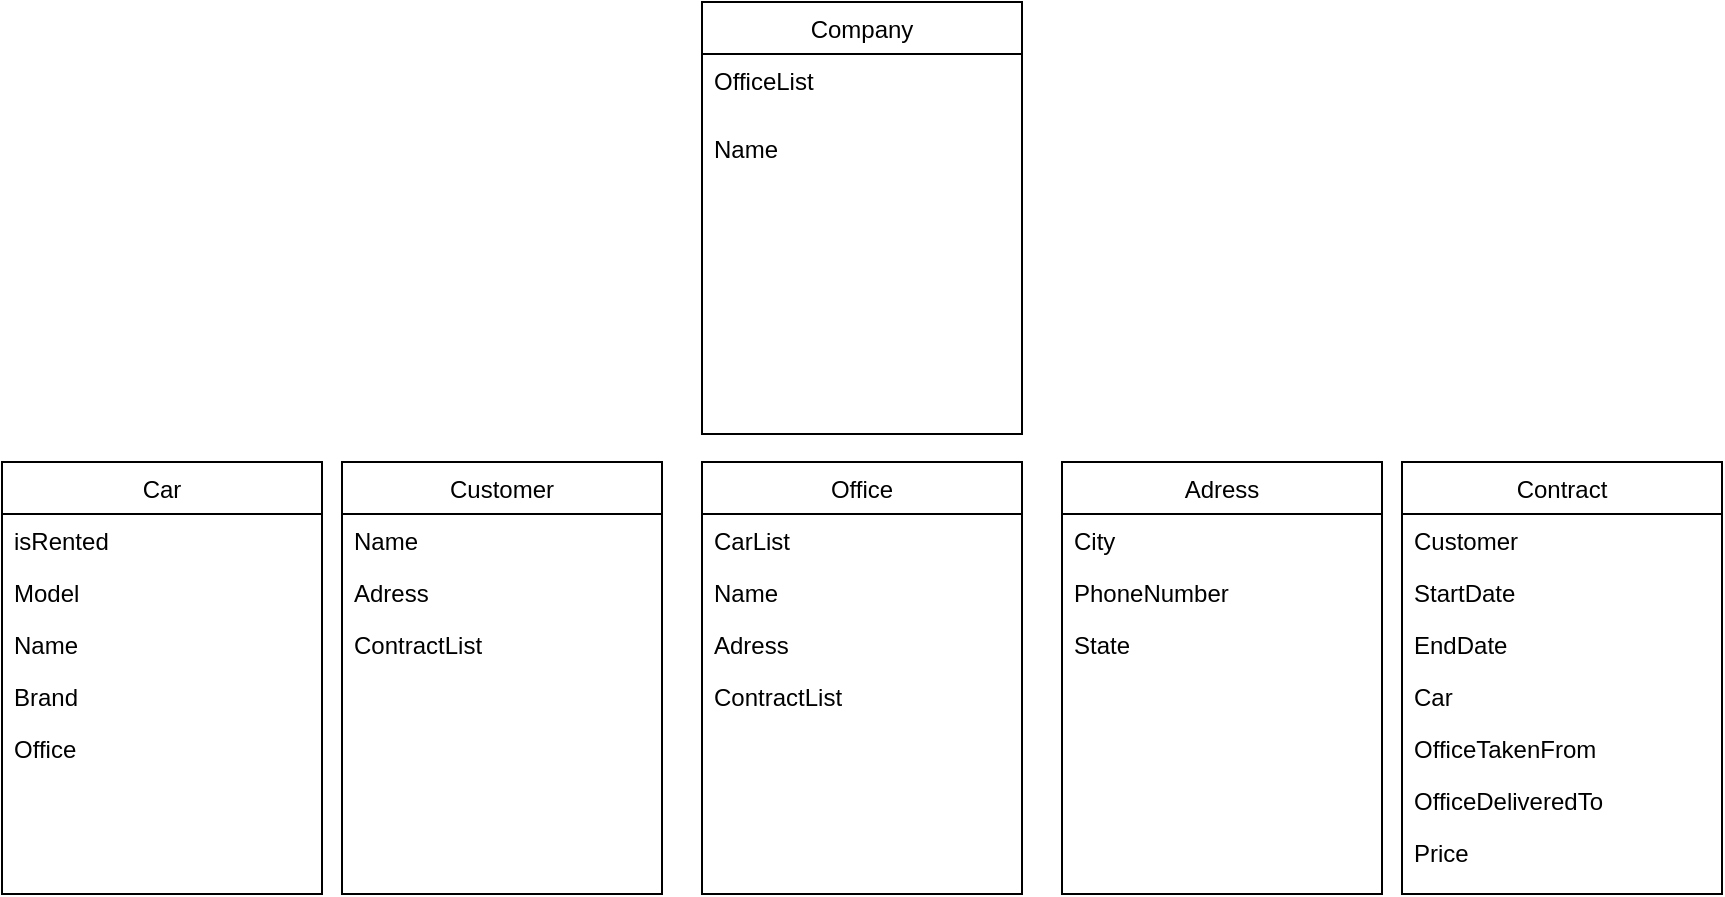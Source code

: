 <mxfile version="21.6.8" type="device">
  <diagram id="C5RBs43oDa-KdzZeNtuy" name="Page-1">
    <mxGraphModel dx="1889" dy="563" grid="1" gridSize="10" guides="1" tooltips="1" connect="1" arrows="1" fold="1" page="1" pageScale="1" pageWidth="827" pageHeight="1169" math="0" shadow="0">
      <root>
        <mxCell id="WIyWlLk6GJQsqaUBKTNV-0" />
        <mxCell id="WIyWlLk6GJQsqaUBKTNV-1" parent="WIyWlLk6GJQsqaUBKTNV-0" />
        <mxCell id="zkfFHV4jXpPFQw0GAbJ--17" value="Company" style="swimlane;fontStyle=0;align=center;verticalAlign=top;childLayout=stackLayout;horizontal=1;startSize=26;horizontalStack=0;resizeParent=1;resizeLast=0;collapsible=1;marginBottom=0;rounded=0;shadow=0;strokeWidth=1;" parent="WIyWlLk6GJQsqaUBKTNV-1" vertex="1">
          <mxGeometry x="-290" y="310" width="160" height="216" as="geometry">
            <mxRectangle x="550" y="140" width="160" height="26" as="alternateBounds" />
          </mxGeometry>
        </mxCell>
        <mxCell id="zkfFHV4jXpPFQw0GAbJ--18" value="OfficeList" style="text;align=left;verticalAlign=top;spacingLeft=4;spacingRight=4;overflow=hidden;rotatable=0;points=[[0,0.5],[1,0.5]];portConstraint=eastwest;" parent="zkfFHV4jXpPFQw0GAbJ--17" vertex="1">
          <mxGeometry y="26" width="160" height="34" as="geometry" />
        </mxCell>
        <mxCell id="nqJHhOGsOge4YsfBU5Ro-39" value="Name" style="text;align=left;verticalAlign=top;spacingLeft=4;spacingRight=4;overflow=hidden;rotatable=0;points=[[0,0.5],[1,0.5]];portConstraint=eastwest;" vertex="1" parent="zkfFHV4jXpPFQw0GAbJ--17">
          <mxGeometry y="60" width="160" height="34" as="geometry" />
        </mxCell>
        <mxCell id="nqJHhOGsOge4YsfBU5Ro-6" value="Office" style="swimlane;fontStyle=0;align=center;verticalAlign=top;childLayout=stackLayout;horizontal=1;startSize=26;horizontalStack=0;resizeParent=1;resizeLast=0;collapsible=1;marginBottom=0;rounded=0;shadow=0;strokeWidth=1;" vertex="1" parent="WIyWlLk6GJQsqaUBKTNV-1">
          <mxGeometry x="-290" y="540" width="160" height="216" as="geometry">
            <mxRectangle x="550" y="140" width="160" height="26" as="alternateBounds" />
          </mxGeometry>
        </mxCell>
        <mxCell id="nqJHhOGsOge4YsfBU5Ro-7" value="CarList" style="text;align=left;verticalAlign=top;spacingLeft=4;spacingRight=4;overflow=hidden;rotatable=0;points=[[0,0.5],[1,0.5]];portConstraint=eastwest;" vertex="1" parent="nqJHhOGsOge4YsfBU5Ro-6">
          <mxGeometry y="26" width="160" height="26" as="geometry" />
        </mxCell>
        <mxCell id="nqJHhOGsOge4YsfBU5Ro-9" value="Name" style="text;align=left;verticalAlign=top;spacingLeft=4;spacingRight=4;overflow=hidden;rotatable=0;points=[[0,0.5],[1,0.5]];portConstraint=eastwest;" vertex="1" parent="nqJHhOGsOge4YsfBU5Ro-6">
          <mxGeometry y="52" width="160" height="26" as="geometry" />
        </mxCell>
        <mxCell id="nqJHhOGsOge4YsfBU5Ro-12" value="Adress" style="text;align=left;verticalAlign=top;spacingLeft=4;spacingRight=4;overflow=hidden;rotatable=0;points=[[0,0.5],[1,0.5]];portConstraint=eastwest;" vertex="1" parent="nqJHhOGsOge4YsfBU5Ro-6">
          <mxGeometry y="78" width="160" height="26" as="geometry" />
        </mxCell>
        <mxCell id="nqJHhOGsOge4YsfBU5Ro-18" value="ContractList" style="text;align=left;verticalAlign=top;spacingLeft=4;spacingRight=4;overflow=hidden;rotatable=0;points=[[0,0.5],[1,0.5]];portConstraint=eastwest;" vertex="1" parent="nqJHhOGsOge4YsfBU5Ro-6">
          <mxGeometry y="104" width="160" height="26" as="geometry" />
        </mxCell>
        <mxCell id="nqJHhOGsOge4YsfBU5Ro-14" value="Adress" style="swimlane;fontStyle=0;align=center;verticalAlign=top;childLayout=stackLayout;horizontal=1;startSize=26;horizontalStack=0;resizeParent=1;resizeLast=0;collapsible=1;marginBottom=0;rounded=0;shadow=0;strokeWidth=1;" vertex="1" parent="WIyWlLk6GJQsqaUBKTNV-1">
          <mxGeometry x="-110" y="540" width="160" height="216" as="geometry">
            <mxRectangle x="550" y="140" width="160" height="26" as="alternateBounds" />
          </mxGeometry>
        </mxCell>
        <mxCell id="nqJHhOGsOge4YsfBU5Ro-15" value="City" style="text;align=left;verticalAlign=top;spacingLeft=4;spacingRight=4;overflow=hidden;rotatable=0;points=[[0,0.5],[1,0.5]];portConstraint=eastwest;" vertex="1" parent="nqJHhOGsOge4YsfBU5Ro-14">
          <mxGeometry y="26" width="160" height="26" as="geometry" />
        </mxCell>
        <mxCell id="nqJHhOGsOge4YsfBU5Ro-16" value="PhoneNumber" style="text;align=left;verticalAlign=top;spacingLeft=4;spacingRight=4;overflow=hidden;rotatable=0;points=[[0,0.5],[1,0.5]];portConstraint=eastwest;" vertex="1" parent="nqJHhOGsOge4YsfBU5Ro-14">
          <mxGeometry y="52" width="160" height="26" as="geometry" />
        </mxCell>
        <mxCell id="nqJHhOGsOge4YsfBU5Ro-17" value="State" style="text;align=left;verticalAlign=top;spacingLeft=4;spacingRight=4;overflow=hidden;rotatable=0;points=[[0,0.5],[1,0.5]];portConstraint=eastwest;" vertex="1" parent="nqJHhOGsOge4YsfBU5Ro-14">
          <mxGeometry y="78" width="160" height="26" as="geometry" />
        </mxCell>
        <mxCell id="nqJHhOGsOge4YsfBU5Ro-19" value="Contract" style="swimlane;fontStyle=0;align=center;verticalAlign=top;childLayout=stackLayout;horizontal=1;startSize=26;horizontalStack=0;resizeParent=1;resizeLast=0;collapsible=1;marginBottom=0;rounded=0;shadow=0;strokeWidth=1;" vertex="1" parent="WIyWlLk6GJQsqaUBKTNV-1">
          <mxGeometry x="60" y="540" width="160" height="216" as="geometry">
            <mxRectangle x="550" y="140" width="160" height="26" as="alternateBounds" />
          </mxGeometry>
        </mxCell>
        <mxCell id="nqJHhOGsOge4YsfBU5Ro-21" value="Customer" style="text;align=left;verticalAlign=top;spacingLeft=4;spacingRight=4;overflow=hidden;rotatable=0;points=[[0,0.5],[1,0.5]];portConstraint=eastwest;" vertex="1" parent="nqJHhOGsOge4YsfBU5Ro-19">
          <mxGeometry y="26" width="160" height="26" as="geometry" />
        </mxCell>
        <mxCell id="nqJHhOGsOge4YsfBU5Ro-22" value="StartDate" style="text;align=left;verticalAlign=top;spacingLeft=4;spacingRight=4;overflow=hidden;rotatable=0;points=[[0,0.5],[1,0.5]];portConstraint=eastwest;" vertex="1" parent="nqJHhOGsOge4YsfBU5Ro-19">
          <mxGeometry y="52" width="160" height="26" as="geometry" />
        </mxCell>
        <mxCell id="nqJHhOGsOge4YsfBU5Ro-23" value="EndDate" style="text;align=left;verticalAlign=top;spacingLeft=4;spacingRight=4;overflow=hidden;rotatable=0;points=[[0,0.5],[1,0.5]];portConstraint=eastwest;" vertex="1" parent="nqJHhOGsOge4YsfBU5Ro-19">
          <mxGeometry y="78" width="160" height="26" as="geometry" />
        </mxCell>
        <mxCell id="nqJHhOGsOge4YsfBU5Ro-24" value="Car" style="text;align=left;verticalAlign=top;spacingLeft=4;spacingRight=4;overflow=hidden;rotatable=0;points=[[0,0.5],[1,0.5]];portConstraint=eastwest;" vertex="1" parent="nqJHhOGsOge4YsfBU5Ro-19">
          <mxGeometry y="104" width="160" height="26" as="geometry" />
        </mxCell>
        <mxCell id="nqJHhOGsOge4YsfBU5Ro-20" value="OfficeTakenFrom" style="text;align=left;verticalAlign=top;spacingLeft=4;spacingRight=4;overflow=hidden;rotatable=0;points=[[0,0.5],[1,0.5]];portConstraint=eastwest;" vertex="1" parent="nqJHhOGsOge4YsfBU5Ro-19">
          <mxGeometry y="130" width="160" height="26" as="geometry" />
        </mxCell>
        <mxCell id="nqJHhOGsOge4YsfBU5Ro-25" value="OfficeDeliveredTo" style="text;align=left;verticalAlign=top;spacingLeft=4;spacingRight=4;overflow=hidden;rotatable=0;points=[[0,0.5],[1,0.5]];portConstraint=eastwest;" vertex="1" parent="nqJHhOGsOge4YsfBU5Ro-19">
          <mxGeometry y="156" width="160" height="26" as="geometry" />
        </mxCell>
        <mxCell id="nqJHhOGsOge4YsfBU5Ro-32" value="Price" style="text;align=left;verticalAlign=top;spacingLeft=4;spacingRight=4;overflow=hidden;rotatable=0;points=[[0,0.5],[1,0.5]];portConstraint=eastwest;" vertex="1" parent="nqJHhOGsOge4YsfBU5Ro-19">
          <mxGeometry y="182" width="160" height="26" as="geometry" />
        </mxCell>
        <mxCell id="nqJHhOGsOge4YsfBU5Ro-26" value="Customer" style="swimlane;fontStyle=0;align=center;verticalAlign=top;childLayout=stackLayout;horizontal=1;startSize=26;horizontalStack=0;resizeParent=1;resizeLast=0;collapsible=1;marginBottom=0;rounded=0;shadow=0;strokeWidth=1;" vertex="1" parent="WIyWlLk6GJQsqaUBKTNV-1">
          <mxGeometry x="-470" y="540" width="160" height="216" as="geometry">
            <mxRectangle x="550" y="140" width="160" height="26" as="alternateBounds" />
          </mxGeometry>
        </mxCell>
        <mxCell id="nqJHhOGsOge4YsfBU5Ro-27" value="Name" style="text;align=left;verticalAlign=top;spacingLeft=4;spacingRight=4;overflow=hidden;rotatable=0;points=[[0,0.5],[1,0.5]];portConstraint=eastwest;" vertex="1" parent="nqJHhOGsOge4YsfBU5Ro-26">
          <mxGeometry y="26" width="160" height="26" as="geometry" />
        </mxCell>
        <mxCell id="nqJHhOGsOge4YsfBU5Ro-28" value="Adress" style="text;align=left;verticalAlign=top;spacingLeft=4;spacingRight=4;overflow=hidden;rotatable=0;points=[[0,0.5],[1,0.5]];portConstraint=eastwest;" vertex="1" parent="nqJHhOGsOge4YsfBU5Ro-26">
          <mxGeometry y="52" width="160" height="26" as="geometry" />
        </mxCell>
        <mxCell id="nqJHhOGsOge4YsfBU5Ro-30" value="ContractList" style="text;align=left;verticalAlign=top;spacingLeft=4;spacingRight=4;overflow=hidden;rotatable=0;points=[[0,0.5],[1,0.5]];portConstraint=eastwest;" vertex="1" parent="nqJHhOGsOge4YsfBU5Ro-26">
          <mxGeometry y="78" width="160" height="26" as="geometry" />
        </mxCell>
        <mxCell id="nqJHhOGsOge4YsfBU5Ro-33" value="Car" style="swimlane;fontStyle=0;align=center;verticalAlign=top;childLayout=stackLayout;horizontal=1;startSize=26;horizontalStack=0;resizeParent=1;resizeLast=0;collapsible=1;marginBottom=0;rounded=0;shadow=0;strokeWidth=1;" vertex="1" parent="WIyWlLk6GJQsqaUBKTNV-1">
          <mxGeometry x="-640" y="540" width="160" height="216" as="geometry">
            <mxRectangle x="550" y="140" width="160" height="26" as="alternateBounds" />
          </mxGeometry>
        </mxCell>
        <mxCell id="nqJHhOGsOge4YsfBU5Ro-34" value="isRented" style="text;align=left;verticalAlign=top;spacingLeft=4;spacingRight=4;overflow=hidden;rotatable=0;points=[[0,0.5],[1,0.5]];portConstraint=eastwest;" vertex="1" parent="nqJHhOGsOge4YsfBU5Ro-33">
          <mxGeometry y="26" width="160" height="26" as="geometry" />
        </mxCell>
        <mxCell id="nqJHhOGsOge4YsfBU5Ro-35" value="Model" style="text;align=left;verticalAlign=top;spacingLeft=4;spacingRight=4;overflow=hidden;rotatable=0;points=[[0,0.5],[1,0.5]];portConstraint=eastwest;" vertex="1" parent="nqJHhOGsOge4YsfBU5Ro-33">
          <mxGeometry y="52" width="160" height="26" as="geometry" />
        </mxCell>
        <mxCell id="nqJHhOGsOge4YsfBU5Ro-36" value="Name&#xa;" style="text;align=left;verticalAlign=top;spacingLeft=4;spacingRight=4;overflow=hidden;rotatable=0;points=[[0,0.5],[1,0.5]];portConstraint=eastwest;" vertex="1" parent="nqJHhOGsOge4YsfBU5Ro-33">
          <mxGeometry y="78" width="160" height="26" as="geometry" />
        </mxCell>
        <mxCell id="nqJHhOGsOge4YsfBU5Ro-37" value="Brand" style="text;align=left;verticalAlign=top;spacingLeft=4;spacingRight=4;overflow=hidden;rotatable=0;points=[[0,0.5],[1,0.5]];portConstraint=eastwest;" vertex="1" parent="nqJHhOGsOge4YsfBU5Ro-33">
          <mxGeometry y="104" width="160" height="26" as="geometry" />
        </mxCell>
        <mxCell id="nqJHhOGsOge4YsfBU5Ro-40" value="Office" style="text;align=left;verticalAlign=top;spacingLeft=4;spacingRight=4;overflow=hidden;rotatable=0;points=[[0,0.5],[1,0.5]];portConstraint=eastwest;" vertex="1" parent="nqJHhOGsOge4YsfBU5Ro-33">
          <mxGeometry y="130" width="160" height="26" as="geometry" />
        </mxCell>
      </root>
    </mxGraphModel>
  </diagram>
</mxfile>
